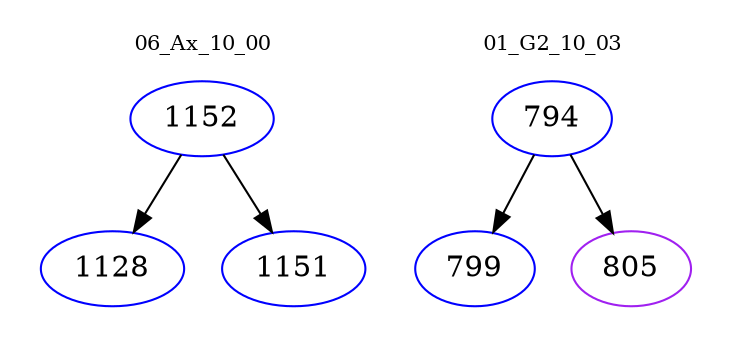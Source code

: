digraph{
subgraph cluster_0 {
color = white
label = "06_Ax_10_00";
fontsize=10;
T0_1152 [label="1152", color="blue"]
T0_1152 -> T0_1128 [color="black"]
T0_1128 [label="1128", color="blue"]
T0_1152 -> T0_1151 [color="black"]
T0_1151 [label="1151", color="blue"]
}
subgraph cluster_1 {
color = white
label = "01_G2_10_03";
fontsize=10;
T1_794 [label="794", color="blue"]
T1_794 -> T1_799 [color="black"]
T1_799 [label="799", color="blue"]
T1_794 -> T1_805 [color="black"]
T1_805 [label="805", color="purple"]
}
}
